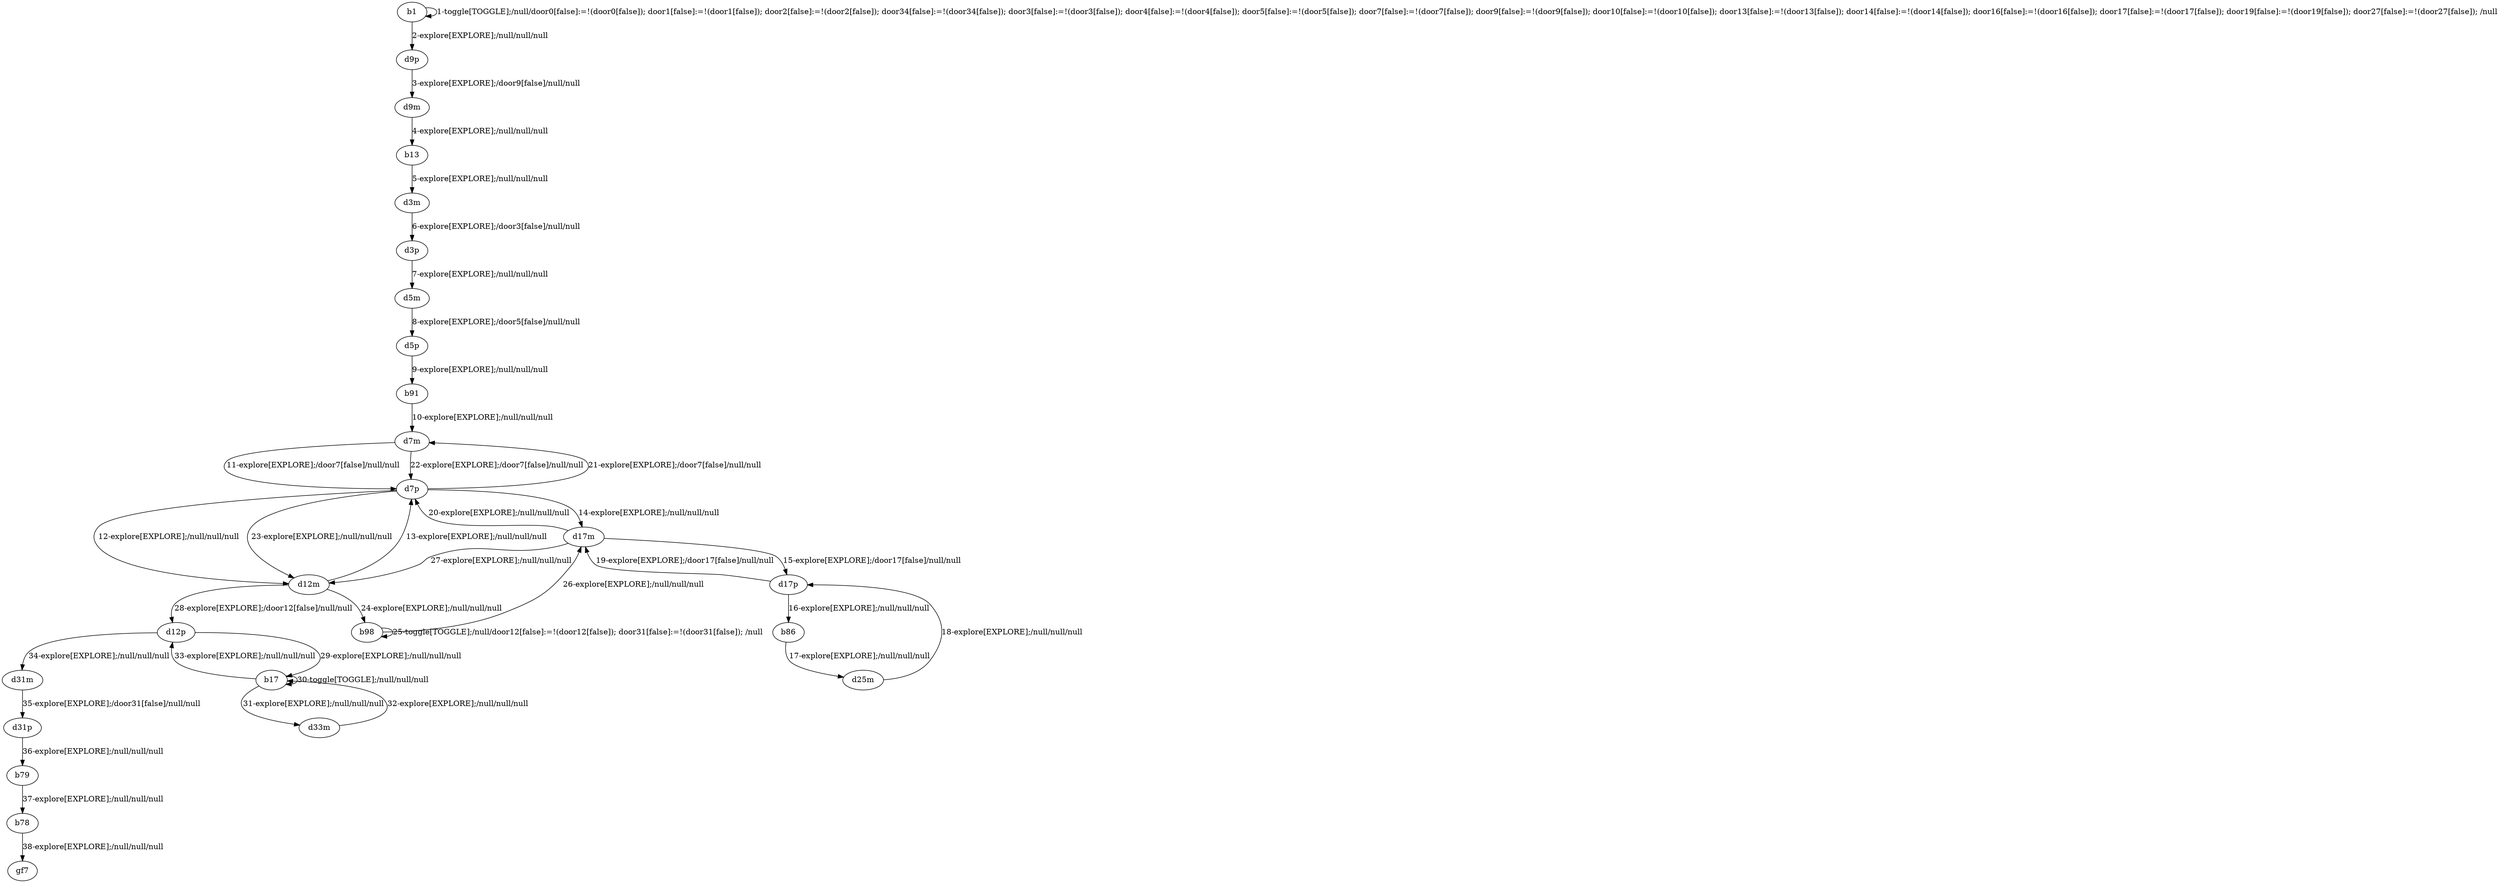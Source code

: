 # Total number of goals covered by this test: 1
# b79 --> b78

digraph g {
"b1" -> "b1" [label = "1-toggle[TOGGLE];/null/door0[false]:=!(door0[false]); door1[false]:=!(door1[false]); door2[false]:=!(door2[false]); door34[false]:=!(door34[false]); door3[false]:=!(door3[false]); door4[false]:=!(door4[false]); door5[false]:=!(door5[false]); door7[false]:=!(door7[false]); door9[false]:=!(door9[false]); door10[false]:=!(door10[false]); door13[false]:=!(door13[false]); door14[false]:=!(door14[false]); door16[false]:=!(door16[false]); door17[false]:=!(door17[false]); door19[false]:=!(door19[false]); door27[false]:=!(door27[false]); /null"];
"b1" -> "d9p" [label = "2-explore[EXPLORE];/null/null/null"];
"d9p" -> "d9m" [label = "3-explore[EXPLORE];/door9[false]/null/null"];
"d9m" -> "b13" [label = "4-explore[EXPLORE];/null/null/null"];
"b13" -> "d3m" [label = "5-explore[EXPLORE];/null/null/null"];
"d3m" -> "d3p" [label = "6-explore[EXPLORE];/door3[false]/null/null"];
"d3p" -> "d5m" [label = "7-explore[EXPLORE];/null/null/null"];
"d5m" -> "d5p" [label = "8-explore[EXPLORE];/door5[false]/null/null"];
"d5p" -> "b91" [label = "9-explore[EXPLORE];/null/null/null"];
"b91" -> "d7m" [label = "10-explore[EXPLORE];/null/null/null"];
"d7m" -> "d7p" [label = "11-explore[EXPLORE];/door7[false]/null/null"];
"d7p" -> "d12m" [label = "12-explore[EXPLORE];/null/null/null"];
"d12m" -> "d7p" [label = "13-explore[EXPLORE];/null/null/null"];
"d7p" -> "d17m" [label = "14-explore[EXPLORE];/null/null/null"];
"d17m" -> "d17p" [label = "15-explore[EXPLORE];/door17[false]/null/null"];
"d17p" -> "b86" [label = "16-explore[EXPLORE];/null/null/null"];
"b86" -> "d25m" [label = "17-explore[EXPLORE];/null/null/null"];
"d25m" -> "d17p" [label = "18-explore[EXPLORE];/null/null/null"];
"d17p" -> "d17m" [label = "19-explore[EXPLORE];/door17[false]/null/null"];
"d17m" -> "d7p" [label = "20-explore[EXPLORE];/null/null/null"];
"d7p" -> "d7m" [label = "21-explore[EXPLORE];/door7[false]/null/null"];
"d7m" -> "d7p" [label = "22-explore[EXPLORE];/door7[false]/null/null"];
"d7p" -> "d12m" [label = "23-explore[EXPLORE];/null/null/null"];
"d12m" -> "b98" [label = "24-explore[EXPLORE];/null/null/null"];
"b98" -> "b98" [label = "25-toggle[TOGGLE];/null/door12[false]:=!(door12[false]); door31[false]:=!(door31[false]); /null"];
"b98" -> "d17m" [label = "26-explore[EXPLORE];/null/null/null"];
"d17m" -> "d12m" [label = "27-explore[EXPLORE];/null/null/null"];
"d12m" -> "d12p" [label = "28-explore[EXPLORE];/door12[false]/null/null"];
"d12p" -> "b17" [label = "29-explore[EXPLORE];/null/null/null"];
"b17" -> "b17" [label = "30-toggle[TOGGLE];/null/null/null"];
"b17" -> "d33m" [label = "31-explore[EXPLORE];/null/null/null"];
"d33m" -> "b17" [label = "32-explore[EXPLORE];/null/null/null"];
"b17" -> "d12p" [label = "33-explore[EXPLORE];/null/null/null"];
"d12p" -> "d31m" [label = "34-explore[EXPLORE];/null/null/null"];
"d31m" -> "d31p" [label = "35-explore[EXPLORE];/door31[false]/null/null"];
"d31p" -> "b79" [label = "36-explore[EXPLORE];/null/null/null"];
"b79" -> "b78" [label = "37-explore[EXPLORE];/null/null/null"];
"b78" -> "gf7" [label = "38-explore[EXPLORE];/null/null/null"];
}